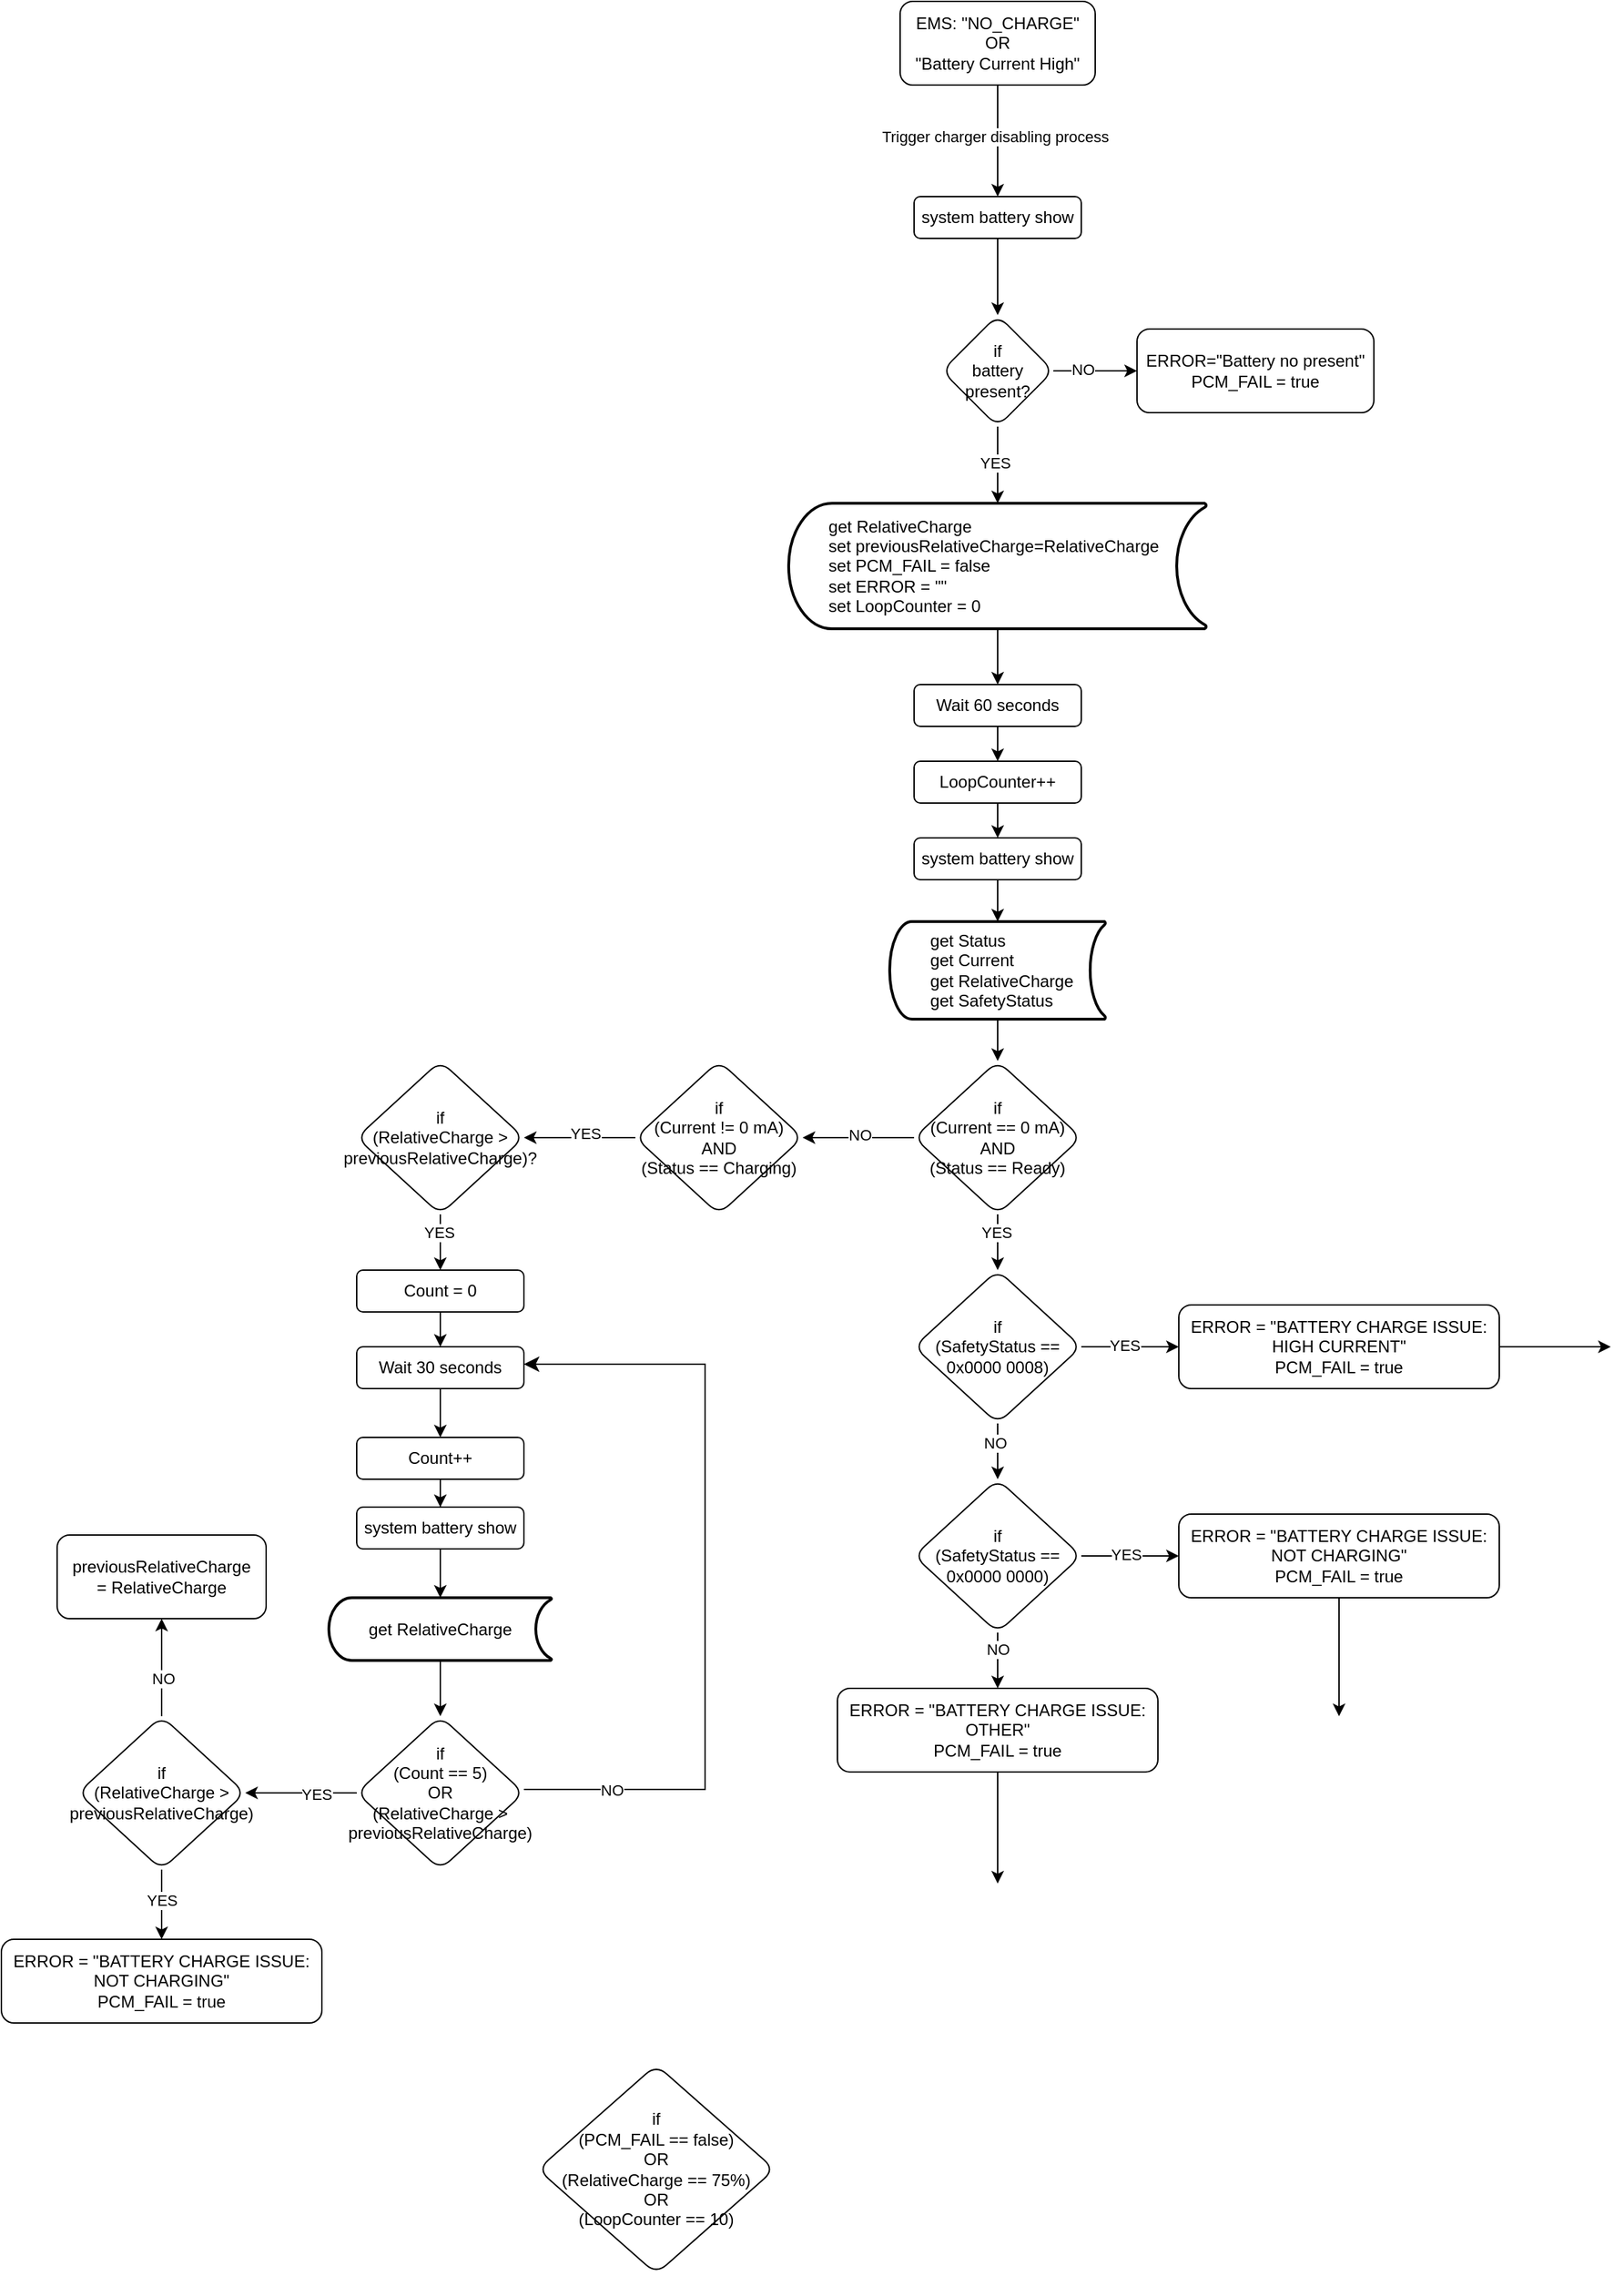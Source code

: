<mxfile version="24.4.13" type="github">
  <diagram id="C5RBs43oDa-KdzZeNtuy" name="Page-1">
    <mxGraphModel dx="1783" dy="710" grid="1" gridSize="10" guides="1" tooltips="1" connect="1" arrows="1" fold="1" page="1" pageScale="1" pageWidth="827" pageHeight="1169" math="0" shadow="0">
      <root>
        <mxCell id="WIyWlLk6GJQsqaUBKTNV-0" />
        <mxCell id="WIyWlLk6GJQsqaUBKTNV-1" parent="WIyWlLk6GJQsqaUBKTNV-0" />
        <mxCell id="8Imo_MOEr16DwkGvXReS-2" value="" style="edgeStyle=orthogonalEdgeStyle;rounded=0;orthogonalLoop=1;jettySize=auto;html=1;" edge="1" parent="WIyWlLk6GJQsqaUBKTNV-1" source="8Imo_MOEr16DwkGvXReS-0" target="8Imo_MOEr16DwkGvXReS-1">
          <mxGeometry relative="1" as="geometry" />
        </mxCell>
        <mxCell id="8Imo_MOEr16DwkGvXReS-3" value="Trigger charger disabling process" style="edgeLabel;html=1;align=center;verticalAlign=middle;resizable=0;points=[];" vertex="1" connectable="0" parent="8Imo_MOEr16DwkGvXReS-2">
          <mxGeometry x="-0.082" y="-2" relative="1" as="geometry">
            <mxPoint as="offset" />
          </mxGeometry>
        </mxCell>
        <mxCell id="8Imo_MOEr16DwkGvXReS-0" value="EMS: &quot;NO_CHARGE&quot;&lt;div&gt;OR&lt;/div&gt;&lt;div&gt;&quot;Battery Current High&quot;&lt;/div&gt;" style="rounded=1;whiteSpace=wrap;html=1;" vertex="1" parent="WIyWlLk6GJQsqaUBKTNV-1">
          <mxGeometry x="350" y="40" width="140" height="60" as="geometry" />
        </mxCell>
        <mxCell id="8Imo_MOEr16DwkGvXReS-7" value="" style="edgeStyle=orthogonalEdgeStyle;rounded=0;orthogonalLoop=1;jettySize=auto;html=1;" edge="1" parent="WIyWlLk6GJQsqaUBKTNV-1" source="8Imo_MOEr16DwkGvXReS-1" target="8Imo_MOEr16DwkGvXReS-6">
          <mxGeometry relative="1" as="geometry" />
        </mxCell>
        <mxCell id="8Imo_MOEr16DwkGvXReS-1" value="system battery show" style="whiteSpace=wrap;html=1;rounded=1;" vertex="1" parent="WIyWlLk6GJQsqaUBKTNV-1">
          <mxGeometry x="360" y="180" width="120" height="30" as="geometry" />
        </mxCell>
        <mxCell id="8Imo_MOEr16DwkGvXReS-12" value="" style="edgeStyle=orthogonalEdgeStyle;rounded=0;orthogonalLoop=1;jettySize=auto;html=1;" edge="1" parent="WIyWlLk6GJQsqaUBKTNV-1" source="8Imo_MOEr16DwkGvXReS-6" target="8Imo_MOEr16DwkGvXReS-11">
          <mxGeometry relative="1" as="geometry" />
        </mxCell>
        <mxCell id="8Imo_MOEr16DwkGvXReS-13" value="NO" style="edgeLabel;html=1;align=center;verticalAlign=middle;resizable=0;points=[];" vertex="1" connectable="0" parent="8Imo_MOEr16DwkGvXReS-12">
          <mxGeometry x="-0.275" y="1" relative="1" as="geometry">
            <mxPoint x="-1" as="offset" />
          </mxGeometry>
        </mxCell>
        <mxCell id="8Imo_MOEr16DwkGvXReS-19" style="edgeStyle=orthogonalEdgeStyle;rounded=0;orthogonalLoop=1;jettySize=auto;html=1;entryX=0.5;entryY=0;entryDx=0;entryDy=0;entryPerimeter=0;" edge="1" parent="WIyWlLk6GJQsqaUBKTNV-1" source="8Imo_MOEr16DwkGvXReS-6" target="8Imo_MOEr16DwkGvXReS-17">
          <mxGeometry relative="1" as="geometry">
            <mxPoint x="420" y="400" as="targetPoint" />
          </mxGeometry>
        </mxCell>
        <mxCell id="8Imo_MOEr16DwkGvXReS-20" value="YES" style="edgeLabel;html=1;align=center;verticalAlign=middle;resizable=0;points=[];" vertex="1" connectable="0" parent="8Imo_MOEr16DwkGvXReS-19">
          <mxGeometry x="-0.06" y="-2" relative="1" as="geometry">
            <mxPoint as="offset" />
          </mxGeometry>
        </mxCell>
        <mxCell id="8Imo_MOEr16DwkGvXReS-6" value="if&lt;div&gt;battery present?&lt;/div&gt;" style="rhombus;whiteSpace=wrap;html=1;rounded=1;" vertex="1" parent="WIyWlLk6GJQsqaUBKTNV-1">
          <mxGeometry x="380" y="265" width="80" height="80" as="geometry" />
        </mxCell>
        <mxCell id="8Imo_MOEr16DwkGvXReS-11" value="ERROR=&quot;Battery no present&quot;&lt;div&gt;PCM_FAIL = true&lt;/div&gt;" style="whiteSpace=wrap;html=1;rounded=1;" vertex="1" parent="WIyWlLk6GJQsqaUBKTNV-1">
          <mxGeometry x="520" y="275" width="170" height="60" as="geometry" />
        </mxCell>
        <mxCell id="8Imo_MOEr16DwkGvXReS-24" value="" style="edgeStyle=orthogonalEdgeStyle;rounded=0;orthogonalLoop=1;jettySize=auto;html=1;" edge="1" parent="WIyWlLk6GJQsqaUBKTNV-1" source="8Imo_MOEr16DwkGvXReS-17" target="8Imo_MOEr16DwkGvXReS-23">
          <mxGeometry relative="1" as="geometry" />
        </mxCell>
        <mxCell id="8Imo_MOEr16DwkGvXReS-17" value="&lt;span style=&quot;&quot;&gt;&lt;span style=&quot;white-space: pre;&quot;&gt;&#x9;&lt;/span&gt;get RelativeCharge&lt;/span&gt;&lt;div style=&quot;&quot;&gt;&lt;span style=&quot;white-space: pre;&quot;&gt;&#x9;&lt;/span&gt;set&amp;nbsp;previousRelativeCharge=RelativeCharge&lt;/div&gt;&lt;div style=&quot;&quot;&gt;&lt;span style=&quot;white-space: pre;&quot;&gt;&#x9;&lt;/span&gt;set PCM_FAIL = false&lt;/div&gt;&lt;div style=&quot;&quot;&gt;&lt;span style=&quot;white-space: pre;&quot;&gt;&#x9;&lt;/span&gt;set ERROR = &quot;&quot;&lt;/div&gt;&lt;div style=&quot;&quot;&gt;&lt;span style=&quot;white-space: pre;&quot;&gt;&#x9;&lt;/span&gt;set LoopCounter = 0&lt;/div&gt;" style="strokeWidth=2;html=1;shape=mxgraph.flowchart.stored_data;whiteSpace=wrap;align=left;" vertex="1" parent="WIyWlLk6GJQsqaUBKTNV-1">
          <mxGeometry x="270" y="400" width="300" height="90" as="geometry" />
        </mxCell>
        <mxCell id="8Imo_MOEr16DwkGvXReS-29" value="" style="edgeStyle=orthogonalEdgeStyle;rounded=0;orthogonalLoop=1;jettySize=auto;html=1;entryX=0.5;entryY=0;entryDx=0;entryDy=0;" edge="1" parent="WIyWlLk6GJQsqaUBKTNV-1" source="8Imo_MOEr16DwkGvXReS-23" target="8Imo_MOEr16DwkGvXReS-32">
          <mxGeometry relative="1" as="geometry">
            <mxPoint x="420" y="625" as="targetPoint" />
          </mxGeometry>
        </mxCell>
        <mxCell id="8Imo_MOEr16DwkGvXReS-23" value="Wait 60 seconds" style="rounded=1;whiteSpace=wrap;html=1;" vertex="1" parent="WIyWlLk6GJQsqaUBKTNV-1">
          <mxGeometry x="360" y="530" width="120" height="30" as="geometry" />
        </mxCell>
        <mxCell id="8Imo_MOEr16DwkGvXReS-34" value="" style="edgeStyle=orthogonalEdgeStyle;rounded=0;orthogonalLoop=1;jettySize=auto;html=1;" edge="1" parent="WIyWlLk6GJQsqaUBKTNV-1" source="8Imo_MOEr16DwkGvXReS-32" target="8Imo_MOEr16DwkGvXReS-33">
          <mxGeometry relative="1" as="geometry" />
        </mxCell>
        <mxCell id="8Imo_MOEr16DwkGvXReS-32" value="LoopCounter++" style="whiteSpace=wrap;html=1;rounded=1;" vertex="1" parent="WIyWlLk6GJQsqaUBKTNV-1">
          <mxGeometry x="360" y="585" width="120" height="30" as="geometry" />
        </mxCell>
        <mxCell id="8Imo_MOEr16DwkGvXReS-36" value="" style="edgeStyle=orthogonalEdgeStyle;rounded=0;orthogonalLoop=1;jettySize=auto;html=1;" edge="1" parent="WIyWlLk6GJQsqaUBKTNV-1" source="8Imo_MOEr16DwkGvXReS-33" target="8Imo_MOEr16DwkGvXReS-35">
          <mxGeometry relative="1" as="geometry" />
        </mxCell>
        <mxCell id="8Imo_MOEr16DwkGvXReS-33" value="system battery show" style="whiteSpace=wrap;html=1;rounded=1;" vertex="1" parent="WIyWlLk6GJQsqaUBKTNV-1">
          <mxGeometry x="360" y="640" width="120" height="30" as="geometry" />
        </mxCell>
        <mxCell id="8Imo_MOEr16DwkGvXReS-38" value="" style="edgeStyle=orthogonalEdgeStyle;rounded=0;orthogonalLoop=1;jettySize=auto;html=1;entryX=0.5;entryY=0;entryDx=0;entryDy=0;" edge="1" parent="WIyWlLk6GJQsqaUBKTNV-1" source="8Imo_MOEr16DwkGvXReS-35" target="8Imo_MOEr16DwkGvXReS-39">
          <mxGeometry relative="1" as="geometry">
            <mxPoint x="420" y="845" as="targetPoint" />
          </mxGeometry>
        </mxCell>
        <mxCell id="8Imo_MOEr16DwkGvXReS-35" value="&lt;span style=&quot;white-space: pre;&quot;&gt;&#x9;&lt;/span&gt;get Status&lt;div&gt;&lt;span style=&quot;white-space: pre;&quot;&gt;&#x9;&lt;/span&gt;get Current&lt;/div&gt;&lt;div&gt;&lt;span style=&quot;white-space: pre;&quot;&gt;&#x9;&lt;/span&gt;get RelativeCharge&lt;/div&gt;&lt;div&gt;&lt;span style=&quot;white-space: pre;&quot;&gt;&#x9;&lt;/span&gt;get SafetyStatus&lt;/div&gt;" style="strokeWidth=2;html=1;shape=mxgraph.flowchart.stored_data;whiteSpace=wrap;align=left;" vertex="1" parent="WIyWlLk6GJQsqaUBKTNV-1">
          <mxGeometry x="342.5" y="700" width="155" height="70" as="geometry" />
        </mxCell>
        <mxCell id="8Imo_MOEr16DwkGvXReS-41" value="" style="edgeStyle=orthogonalEdgeStyle;rounded=0;orthogonalLoop=1;jettySize=auto;html=1;entryX=0.5;entryY=0;entryDx=0;entryDy=0;" edge="1" parent="WIyWlLk6GJQsqaUBKTNV-1" source="8Imo_MOEr16DwkGvXReS-39" target="8Imo_MOEr16DwkGvXReS-55">
          <mxGeometry relative="1" as="geometry">
            <mxPoint x="420" y="950" as="targetPoint" />
          </mxGeometry>
        </mxCell>
        <mxCell id="8Imo_MOEr16DwkGvXReS-46" value="YES" style="edgeLabel;html=1;align=center;verticalAlign=middle;resizable=0;points=[];" vertex="1" connectable="0" parent="8Imo_MOEr16DwkGvXReS-41">
          <mxGeometry x="-0.383" y="-1" relative="1" as="geometry">
            <mxPoint as="offset" />
          </mxGeometry>
        </mxCell>
        <mxCell id="8Imo_MOEr16DwkGvXReS-79" value="" style="edgeStyle=orthogonalEdgeStyle;rounded=0;orthogonalLoop=1;jettySize=auto;html=1;" edge="1" parent="WIyWlLk6GJQsqaUBKTNV-1" source="8Imo_MOEr16DwkGvXReS-39" target="8Imo_MOEr16DwkGvXReS-78">
          <mxGeometry relative="1" as="geometry" />
        </mxCell>
        <mxCell id="8Imo_MOEr16DwkGvXReS-80" value="NO" style="edgeLabel;html=1;align=center;verticalAlign=middle;resizable=0;points=[];" vertex="1" connectable="0" parent="8Imo_MOEr16DwkGvXReS-79">
          <mxGeometry x="-0.028" y="-2" relative="1" as="geometry">
            <mxPoint as="offset" />
          </mxGeometry>
        </mxCell>
        <mxCell id="8Imo_MOEr16DwkGvXReS-39" value="if&lt;div&gt;(Current == 0 mA)&lt;/div&gt;&lt;div&gt;AND&lt;/div&gt;&lt;div&gt;(Status == Ready)&lt;/div&gt;" style="rhombus;whiteSpace=wrap;html=1;rounded=1;" vertex="1" parent="WIyWlLk6GJQsqaUBKTNV-1">
          <mxGeometry x="360" y="800" width="120" height="110" as="geometry" />
        </mxCell>
        <mxCell id="8Imo_MOEr16DwkGvXReS-73" value="" style="edgeStyle=orthogonalEdgeStyle;rounded=0;orthogonalLoop=1;jettySize=auto;html=1;" edge="1" parent="WIyWlLk6GJQsqaUBKTNV-1" source="8Imo_MOEr16DwkGvXReS-47">
          <mxGeometry relative="1" as="geometry">
            <mxPoint x="860" y="1005" as="targetPoint" />
          </mxGeometry>
        </mxCell>
        <mxCell id="8Imo_MOEr16DwkGvXReS-47" value="ERROR = &quot;BATTERY CHARGE ISSUE: HIGH CURRENT&quot;&lt;div&gt;PCM_FAIL = true&lt;/div&gt;" style="whiteSpace=wrap;html=1;rounded=1;align=center;" vertex="1" parent="WIyWlLk6GJQsqaUBKTNV-1">
          <mxGeometry x="550" y="975" width="230" height="60" as="geometry" />
        </mxCell>
        <mxCell id="8Imo_MOEr16DwkGvXReS-57" value="" style="edgeStyle=orthogonalEdgeStyle;rounded=0;orthogonalLoop=1;jettySize=auto;html=1;" edge="1" parent="WIyWlLk6GJQsqaUBKTNV-1" source="8Imo_MOEr16DwkGvXReS-55" target="8Imo_MOEr16DwkGvXReS-56">
          <mxGeometry relative="1" as="geometry" />
        </mxCell>
        <mxCell id="8Imo_MOEr16DwkGvXReS-58" value="NO" style="edgeLabel;html=1;align=center;verticalAlign=middle;resizable=0;points=[];" vertex="1" connectable="0" parent="8Imo_MOEr16DwkGvXReS-57">
          <mxGeometry x="-0.3" y="-2" relative="1" as="geometry">
            <mxPoint as="offset" />
          </mxGeometry>
        </mxCell>
        <mxCell id="8Imo_MOEr16DwkGvXReS-62" value="" style="edgeStyle=orthogonalEdgeStyle;rounded=0;orthogonalLoop=1;jettySize=auto;html=1;" edge="1" parent="WIyWlLk6GJQsqaUBKTNV-1" source="8Imo_MOEr16DwkGvXReS-55" target="8Imo_MOEr16DwkGvXReS-47">
          <mxGeometry relative="1" as="geometry" />
        </mxCell>
        <mxCell id="8Imo_MOEr16DwkGvXReS-63" value="YES" style="edgeLabel;html=1;align=center;verticalAlign=middle;resizable=0;points=[];" vertex="1" connectable="0" parent="8Imo_MOEr16DwkGvXReS-62">
          <mxGeometry x="-0.131" y="1" relative="1" as="geometry">
            <mxPoint as="offset" />
          </mxGeometry>
        </mxCell>
        <mxCell id="8Imo_MOEr16DwkGvXReS-55" value="if&lt;div&gt;(SafetyStatus == 0x0000 0008)&lt;/div&gt;" style="rhombus;whiteSpace=wrap;html=1;rounded=1;" vertex="1" parent="WIyWlLk6GJQsqaUBKTNV-1">
          <mxGeometry x="360" y="950" width="120" height="110" as="geometry" />
        </mxCell>
        <mxCell id="8Imo_MOEr16DwkGvXReS-60" value="" style="edgeStyle=orthogonalEdgeStyle;rounded=0;orthogonalLoop=1;jettySize=auto;html=1;" edge="1" parent="WIyWlLk6GJQsqaUBKTNV-1" source="8Imo_MOEr16DwkGvXReS-56" target="8Imo_MOEr16DwkGvXReS-59">
          <mxGeometry relative="1" as="geometry" />
        </mxCell>
        <mxCell id="8Imo_MOEr16DwkGvXReS-61" value="YES" style="edgeLabel;html=1;align=center;verticalAlign=middle;resizable=0;points=[];" vertex="1" connectable="0" parent="8Imo_MOEr16DwkGvXReS-60">
          <mxGeometry x="-0.09" y="1" relative="1" as="geometry">
            <mxPoint as="offset" />
          </mxGeometry>
        </mxCell>
        <mxCell id="8Imo_MOEr16DwkGvXReS-65" value="" style="edgeStyle=orthogonalEdgeStyle;rounded=0;orthogonalLoop=1;jettySize=auto;html=1;entryX=0.5;entryY=0;entryDx=0;entryDy=0;" edge="1" parent="WIyWlLk6GJQsqaUBKTNV-1" source="8Imo_MOEr16DwkGvXReS-56" target="8Imo_MOEr16DwkGvXReS-66">
          <mxGeometry relative="1" as="geometry">
            <mxPoint x="420" y="1315.0" as="targetPoint" />
          </mxGeometry>
        </mxCell>
        <mxCell id="8Imo_MOEr16DwkGvXReS-67" value="NO" style="edgeLabel;html=1;align=center;verticalAlign=middle;resizable=0;points=[];" vertex="1" connectable="0" parent="8Imo_MOEr16DwkGvXReS-65">
          <mxGeometry x="-0.407" relative="1" as="geometry">
            <mxPoint as="offset" />
          </mxGeometry>
        </mxCell>
        <mxCell id="8Imo_MOEr16DwkGvXReS-56" value="if&lt;div&gt;(SafetyStatus == 0x0000 0000)&lt;/div&gt;" style="rhombus;whiteSpace=wrap;html=1;rounded=1;" vertex="1" parent="WIyWlLk6GJQsqaUBKTNV-1">
          <mxGeometry x="360" y="1100" width="120" height="110" as="geometry" />
        </mxCell>
        <mxCell id="8Imo_MOEr16DwkGvXReS-75" value="" style="edgeStyle=orthogonalEdgeStyle;rounded=0;orthogonalLoop=1;jettySize=auto;html=1;" edge="1" parent="WIyWlLk6GJQsqaUBKTNV-1" source="8Imo_MOEr16DwkGvXReS-59">
          <mxGeometry relative="1" as="geometry">
            <mxPoint x="665" y="1270" as="targetPoint" />
          </mxGeometry>
        </mxCell>
        <mxCell id="8Imo_MOEr16DwkGvXReS-59" value="ERROR = &quot;BATTERY CHARGE ISSUE: NOT CHARGING&quot;&lt;div&gt;PCM_FAIL = true&lt;/div&gt;" style="whiteSpace=wrap;html=1;rounded=1;align=center;" vertex="1" parent="WIyWlLk6GJQsqaUBKTNV-1">
          <mxGeometry x="550" y="1125" width="230" height="60" as="geometry" />
        </mxCell>
        <mxCell id="8Imo_MOEr16DwkGvXReS-77" value="" style="edgeStyle=orthogonalEdgeStyle;rounded=0;orthogonalLoop=1;jettySize=auto;html=1;" edge="1" parent="WIyWlLk6GJQsqaUBKTNV-1" source="8Imo_MOEr16DwkGvXReS-66">
          <mxGeometry relative="1" as="geometry">
            <mxPoint x="420" y="1390" as="targetPoint" />
          </mxGeometry>
        </mxCell>
        <mxCell id="8Imo_MOEr16DwkGvXReS-66" value="ERROR = &quot;BATTERY CHARGE ISSUE: OTHER&quot;&lt;div&gt;PCM_FAIL = true&lt;/div&gt;" style="whiteSpace=wrap;html=1;rounded=1;align=center;" vertex="1" parent="WIyWlLk6GJQsqaUBKTNV-1">
          <mxGeometry x="305" y="1250" width="230" height="60" as="geometry" />
        </mxCell>
        <mxCell id="8Imo_MOEr16DwkGvXReS-68" value="if&lt;div&gt;(PCM_FAIL == false)&lt;/div&gt;&lt;div&gt;OR&lt;/div&gt;&lt;div&gt;(RelativeCharge == 75%)&lt;/div&gt;&lt;div&gt;OR&lt;/div&gt;&lt;div&gt;(LoopCounter == 10)&lt;/div&gt;" style="rhombus;whiteSpace=wrap;html=1;rounded=1;" vertex="1" parent="WIyWlLk6GJQsqaUBKTNV-1">
          <mxGeometry x="90" y="1520" width="170" height="150" as="geometry" />
        </mxCell>
        <mxCell id="8Imo_MOEr16DwkGvXReS-82" value="" style="edgeStyle=orthogonalEdgeStyle;rounded=0;orthogonalLoop=1;jettySize=auto;html=1;" edge="1" parent="WIyWlLk6GJQsqaUBKTNV-1" source="8Imo_MOEr16DwkGvXReS-78" target="8Imo_MOEr16DwkGvXReS-81">
          <mxGeometry relative="1" as="geometry" />
        </mxCell>
        <mxCell id="8Imo_MOEr16DwkGvXReS-83" value="YES" style="edgeLabel;html=1;align=center;verticalAlign=middle;resizable=0;points=[];" vertex="1" connectable="0" parent="8Imo_MOEr16DwkGvXReS-82">
          <mxGeometry x="-0.103" y="-3" relative="1" as="geometry">
            <mxPoint as="offset" />
          </mxGeometry>
        </mxCell>
        <mxCell id="8Imo_MOEr16DwkGvXReS-78" value="if&lt;div&gt;(Current != 0 mA)&lt;/div&gt;&lt;div&gt;AND&lt;/div&gt;&lt;div&gt;(Status == Charging)&lt;/div&gt;" style="rhombus;whiteSpace=wrap;html=1;rounded=1;" vertex="1" parent="WIyWlLk6GJQsqaUBKTNV-1">
          <mxGeometry x="160" y="800" width="120" height="110" as="geometry" />
        </mxCell>
        <mxCell id="8Imo_MOEr16DwkGvXReS-85" value="" style="edgeStyle=orthogonalEdgeStyle;rounded=0;orthogonalLoop=1;jettySize=auto;html=1;" edge="1" parent="WIyWlLk6GJQsqaUBKTNV-1" source="8Imo_MOEr16DwkGvXReS-81" target="8Imo_MOEr16DwkGvXReS-84">
          <mxGeometry relative="1" as="geometry" />
        </mxCell>
        <mxCell id="8Imo_MOEr16DwkGvXReS-113" value="YES" style="edgeLabel;html=1;align=center;verticalAlign=middle;resizable=0;points=[];" vertex="1" connectable="0" parent="8Imo_MOEr16DwkGvXReS-85">
          <mxGeometry x="-0.358" y="-1" relative="1" as="geometry">
            <mxPoint as="offset" />
          </mxGeometry>
        </mxCell>
        <mxCell id="8Imo_MOEr16DwkGvXReS-81" value="if&lt;div&gt;(RelativeCharge &amp;gt;&lt;/div&gt;&lt;div&gt;&lt;span style=&quot;text-align: left;&quot;&gt;previousRelativeCharge)?&lt;/span&gt;&lt;br&gt;&lt;/div&gt;" style="rhombus;whiteSpace=wrap;html=1;rounded=1;" vertex="1" parent="WIyWlLk6GJQsqaUBKTNV-1">
          <mxGeometry x="-40" y="800" width="120" height="110" as="geometry" />
        </mxCell>
        <mxCell id="8Imo_MOEr16DwkGvXReS-87" value="" style="edgeStyle=orthogonalEdgeStyle;rounded=0;orthogonalLoop=1;jettySize=auto;html=1;" edge="1" parent="WIyWlLk6GJQsqaUBKTNV-1" source="8Imo_MOEr16DwkGvXReS-84" target="8Imo_MOEr16DwkGvXReS-86">
          <mxGeometry relative="1" as="geometry" />
        </mxCell>
        <mxCell id="8Imo_MOEr16DwkGvXReS-84" value="Count = 0" style="whiteSpace=wrap;html=1;rounded=1;" vertex="1" parent="WIyWlLk6GJQsqaUBKTNV-1">
          <mxGeometry x="-40" y="950" width="120" height="30" as="geometry" />
        </mxCell>
        <mxCell id="8Imo_MOEr16DwkGvXReS-89" value="" style="edgeStyle=orthogonalEdgeStyle;rounded=0;orthogonalLoop=1;jettySize=auto;html=1;" edge="1" parent="WIyWlLk6GJQsqaUBKTNV-1" source="8Imo_MOEr16DwkGvXReS-86" target="8Imo_MOEr16DwkGvXReS-88">
          <mxGeometry relative="1" as="geometry" />
        </mxCell>
        <mxCell id="8Imo_MOEr16DwkGvXReS-86" value="Wait 30 seconds" style="whiteSpace=wrap;html=1;rounded=1;" vertex="1" parent="WIyWlLk6GJQsqaUBKTNV-1">
          <mxGeometry x="-40" y="1005" width="120" height="30" as="geometry" />
        </mxCell>
        <mxCell id="8Imo_MOEr16DwkGvXReS-91" value="" style="edgeStyle=orthogonalEdgeStyle;rounded=0;orthogonalLoop=1;jettySize=auto;html=1;" edge="1" parent="WIyWlLk6GJQsqaUBKTNV-1" source="8Imo_MOEr16DwkGvXReS-88" target="8Imo_MOEr16DwkGvXReS-90">
          <mxGeometry relative="1" as="geometry" />
        </mxCell>
        <mxCell id="8Imo_MOEr16DwkGvXReS-88" value="Count++" style="whiteSpace=wrap;html=1;rounded=1;" vertex="1" parent="WIyWlLk6GJQsqaUBKTNV-1">
          <mxGeometry x="-40" y="1070" width="120" height="30" as="geometry" />
        </mxCell>
        <mxCell id="8Imo_MOEr16DwkGvXReS-94" value="" style="edgeStyle=orthogonalEdgeStyle;rounded=0;orthogonalLoop=1;jettySize=auto;html=1;" edge="1" parent="WIyWlLk6GJQsqaUBKTNV-1" source="8Imo_MOEr16DwkGvXReS-90" target="8Imo_MOEr16DwkGvXReS-92">
          <mxGeometry relative="1" as="geometry" />
        </mxCell>
        <mxCell id="8Imo_MOEr16DwkGvXReS-90" value="system battery show" style="whiteSpace=wrap;html=1;rounded=1;" vertex="1" parent="WIyWlLk6GJQsqaUBKTNV-1">
          <mxGeometry x="-40" y="1120" width="120" height="30" as="geometry" />
        </mxCell>
        <mxCell id="8Imo_MOEr16DwkGvXReS-95" value="" style="edgeStyle=orthogonalEdgeStyle;rounded=0;orthogonalLoop=1;jettySize=auto;html=1;" edge="1" parent="WIyWlLk6GJQsqaUBKTNV-1" source="8Imo_MOEr16DwkGvXReS-92" target="8Imo_MOEr16DwkGvXReS-93">
          <mxGeometry relative="1" as="geometry" />
        </mxCell>
        <mxCell id="8Imo_MOEr16DwkGvXReS-92" value="&lt;div&gt;&lt;span style=&quot;white-space: pre;&quot;&gt;&#x9;&lt;/span&gt;get RelativeCharge&lt;/div&gt;" style="strokeWidth=2;html=1;shape=mxgraph.flowchart.stored_data;whiteSpace=wrap;align=left;" vertex="1" parent="WIyWlLk6GJQsqaUBKTNV-1">
          <mxGeometry x="-60" y="1185" width="160" height="45" as="geometry" />
        </mxCell>
        <mxCell id="8Imo_MOEr16DwkGvXReS-99" value="" style="edgeStyle=orthogonalEdgeStyle;rounded=0;orthogonalLoop=1;jettySize=auto;html=1;" edge="1" parent="WIyWlLk6GJQsqaUBKTNV-1" source="8Imo_MOEr16DwkGvXReS-93" target="8Imo_MOEr16DwkGvXReS-98">
          <mxGeometry relative="1" as="geometry" />
        </mxCell>
        <mxCell id="8Imo_MOEr16DwkGvXReS-100" value="YES" style="edgeLabel;html=1;align=center;verticalAlign=middle;resizable=0;points=[];" vertex="1" connectable="0" parent="8Imo_MOEr16DwkGvXReS-99">
          <mxGeometry x="-0.269" y="1" relative="1" as="geometry">
            <mxPoint as="offset" />
          </mxGeometry>
        </mxCell>
        <mxCell id="8Imo_MOEr16DwkGvXReS-93" value="&lt;div&gt;if&lt;/div&gt;&lt;div&gt;(Count == 5)&lt;br&gt;OR&lt;/div&gt;&lt;div&gt;(RelativeCharge &amp;gt;&lt;/div&gt;&lt;div&gt;&lt;span style=&quot;text-align: left; background-color: initial;&quot;&gt;previousRelativeCharge&lt;/span&gt;)&lt;/div&gt;" style="rhombus;whiteSpace=wrap;html=1;rounded=1;" vertex="1" parent="WIyWlLk6GJQsqaUBKTNV-1">
          <mxGeometry x="-40" y="1270" width="120" height="110" as="geometry" />
        </mxCell>
        <mxCell id="8Imo_MOEr16DwkGvXReS-102" value="" style="edgeStyle=orthogonalEdgeStyle;rounded=0;orthogonalLoop=1;jettySize=auto;html=1;entryX=0.5;entryY=0;entryDx=0;entryDy=0;" edge="1" parent="WIyWlLk6GJQsqaUBKTNV-1" source="8Imo_MOEr16DwkGvXReS-98" target="8Imo_MOEr16DwkGvXReS-103">
          <mxGeometry relative="1" as="geometry">
            <mxPoint x="-180" y="1485" as="targetPoint" />
          </mxGeometry>
        </mxCell>
        <mxCell id="8Imo_MOEr16DwkGvXReS-104" value="YES" style="edgeLabel;html=1;align=center;verticalAlign=middle;resizable=0;points=[];" vertex="1" connectable="0" parent="8Imo_MOEr16DwkGvXReS-102">
          <mxGeometry x="-0.137" relative="1" as="geometry">
            <mxPoint as="offset" />
          </mxGeometry>
        </mxCell>
        <mxCell id="8Imo_MOEr16DwkGvXReS-106" value="" style="edgeStyle=orthogonalEdgeStyle;rounded=0;orthogonalLoop=1;jettySize=auto;html=1;" edge="1" parent="WIyWlLk6GJQsqaUBKTNV-1" source="8Imo_MOEr16DwkGvXReS-98" target="8Imo_MOEr16DwkGvXReS-105">
          <mxGeometry relative="1" as="geometry" />
        </mxCell>
        <mxCell id="8Imo_MOEr16DwkGvXReS-107" value="NO" style="edgeLabel;html=1;align=center;verticalAlign=middle;resizable=0;points=[];" vertex="1" connectable="0" parent="8Imo_MOEr16DwkGvXReS-106">
          <mxGeometry x="-0.208" y="-1" relative="1" as="geometry">
            <mxPoint as="offset" />
          </mxGeometry>
        </mxCell>
        <mxCell id="8Imo_MOEr16DwkGvXReS-98" value="&lt;div&gt;if&lt;/div&gt;&lt;div&gt;(RelativeCharge &amp;gt;&lt;/div&gt;&lt;div&gt;&lt;span style=&quot;text-align: left; background-color: initial;&quot;&gt;previousRelativeCharge&lt;/span&gt;)&lt;/div&gt;" style="rhombus;whiteSpace=wrap;html=1;rounded=1;" vertex="1" parent="WIyWlLk6GJQsqaUBKTNV-1">
          <mxGeometry x="-240" y="1270" width="120" height="110" as="geometry" />
        </mxCell>
        <mxCell id="8Imo_MOEr16DwkGvXReS-103" value="ERROR = &quot;BATTERY CHARGE ISSUE: NOT CHARGING&quot;&lt;div&gt;PCM_FAIL = true&lt;/div&gt;" style="whiteSpace=wrap;html=1;rounded=1;align=center;" vertex="1" parent="WIyWlLk6GJQsqaUBKTNV-1">
          <mxGeometry x="-295" y="1430" width="230" height="60" as="geometry" />
        </mxCell>
        <mxCell id="8Imo_MOEr16DwkGvXReS-105" value="&lt;span style=&quot;text-align: left;&quot;&gt;previousRelativeCharge =&amp;nbsp;&lt;/span&gt;RelativeCharge" style="whiteSpace=wrap;html=1;rounded=1;" vertex="1" parent="WIyWlLk6GJQsqaUBKTNV-1">
          <mxGeometry x="-255" y="1140" width="150" height="60" as="geometry" />
        </mxCell>
        <mxCell id="8Imo_MOEr16DwkGvXReS-111" value="" style="edgeStyle=segmentEdgeStyle;endArrow=classic;html=1;curved=0;rounded=0;endSize=8;startSize=8;exitX=1;exitY=0.5;exitDx=0;exitDy=0;" edge="1" parent="WIyWlLk6GJQsqaUBKTNV-1">
          <mxGeometry width="50" height="50" relative="1" as="geometry">
            <mxPoint x="80" y="1322.5" as="sourcePoint" />
            <mxPoint x="80" y="1017.5" as="targetPoint" />
            <Array as="points">
              <mxPoint x="210" y="1322.5" />
              <mxPoint x="210" y="1017.5" />
            </Array>
          </mxGeometry>
        </mxCell>
        <mxCell id="8Imo_MOEr16DwkGvXReS-112" value="NO" style="edgeLabel;html=1;align=center;verticalAlign=middle;resizable=0;points=[];" vertex="1" connectable="0" parent="8Imo_MOEr16DwkGvXReS-111">
          <mxGeometry x="-0.779" relative="1" as="geometry">
            <mxPoint as="offset" />
          </mxGeometry>
        </mxCell>
      </root>
    </mxGraphModel>
  </diagram>
</mxfile>
